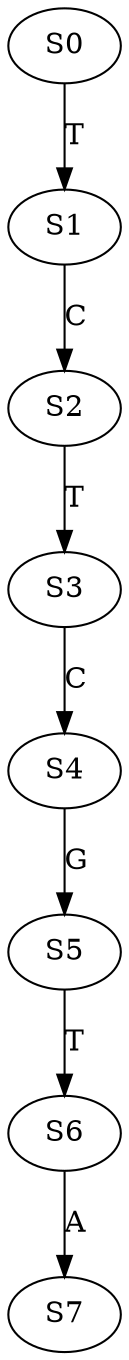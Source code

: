 strict digraph  {
	S0 -> S1 [ label = T ];
	S1 -> S2 [ label = C ];
	S2 -> S3 [ label = T ];
	S3 -> S4 [ label = C ];
	S4 -> S5 [ label = G ];
	S5 -> S6 [ label = T ];
	S6 -> S7 [ label = A ];
}

